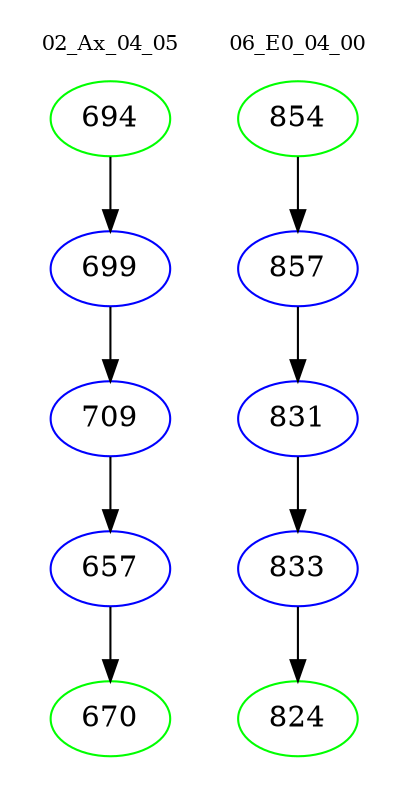 digraph{
subgraph cluster_0 {
color = white
label = "02_Ax_04_05";
fontsize=10;
T0_694 [label="694", color="green"]
T0_694 -> T0_699 [color="black"]
T0_699 [label="699", color="blue"]
T0_699 -> T0_709 [color="black"]
T0_709 [label="709", color="blue"]
T0_709 -> T0_657 [color="black"]
T0_657 [label="657", color="blue"]
T0_657 -> T0_670 [color="black"]
T0_670 [label="670", color="green"]
}
subgraph cluster_1 {
color = white
label = "06_E0_04_00";
fontsize=10;
T1_854 [label="854", color="green"]
T1_854 -> T1_857 [color="black"]
T1_857 [label="857", color="blue"]
T1_857 -> T1_831 [color="black"]
T1_831 [label="831", color="blue"]
T1_831 -> T1_833 [color="black"]
T1_833 [label="833", color="blue"]
T1_833 -> T1_824 [color="black"]
T1_824 [label="824", color="green"]
}
}
